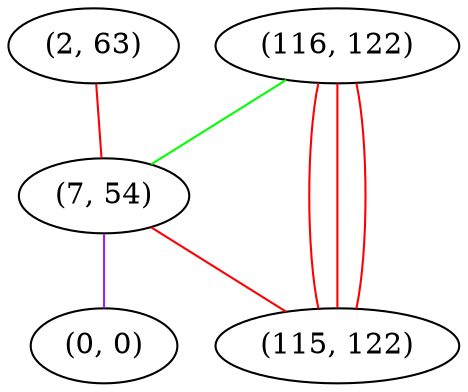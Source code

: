 graph "" {
"(2, 63)";
"(116, 122)";
"(7, 54)";
"(0, 0)";
"(115, 122)";
"(2, 63)" -- "(7, 54)"  [color=red, key=0, weight=1];
"(116, 122)" -- "(7, 54)"  [color=green, key=0, weight=2];
"(116, 122)" -- "(115, 122)"  [color=red, key=0, weight=1];
"(116, 122)" -- "(115, 122)"  [color=red, key=1, weight=1];
"(116, 122)" -- "(115, 122)"  [color=red, key=2, weight=1];
"(7, 54)" -- "(115, 122)"  [color=red, key=0, weight=1];
"(7, 54)" -- "(0, 0)"  [color=purple, key=0, weight=4];
}
